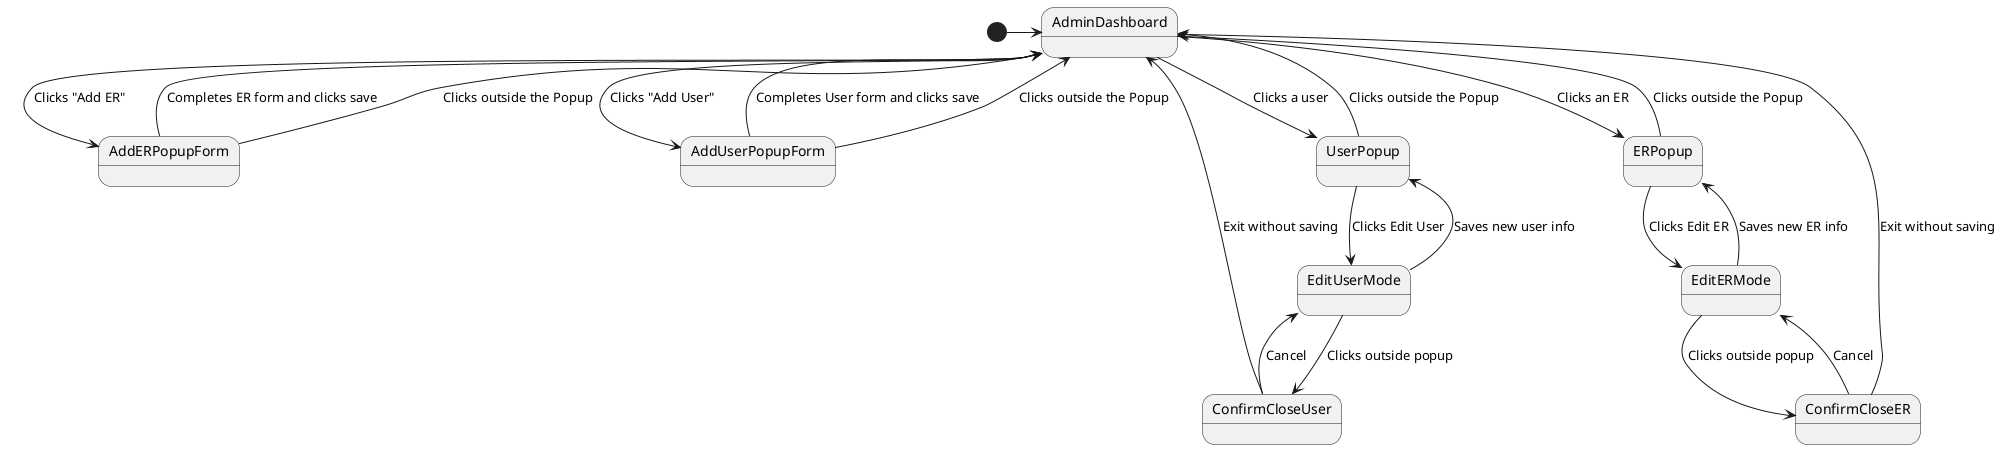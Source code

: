 @startuml

[*] -> AdminDashboard

AdminDashboard --> AddERPopupForm  : Clicks "Add ER"
AddERPopupForm  --> AdminDashboard : Completes ER form and clicks save
AddERPopupForm  --> AdminDashboard : Clicks outside the Popup

AdminDashboard --> AddUserPopupForm : Clicks "Add User"
AddUserPopupForm  --> AdminDashboard : Completes User form and clicks save
AddUserPopupForm  --> AdminDashboard : Clicks outside the Popup


AdminDashboard --> UserPopup : Clicks a user
UserPopup --> EditUserMode : Clicks Edit User
EditUserMode --> ConfirmCloseUser : Clicks outside popup
EditUserMode --> UserPopup : Saves new user info
ConfirmCloseUser --> EditUserMode : Cancel
ConfirmCloseUser --> AdminDashboard : Exit without saving
UserPopup --> AdminDashboard : Clicks outside the Popup

AdminDashboard --> ERPopup : Clicks an ER
ERPopup --> EditERMode : Clicks Edit ER
EditERMode --> ConfirmCloseER : Clicks outside popup
EditERMode --> ERPopup : Saves new ER info
ConfirmCloseER --> EditERMode : Cancel
ConfirmCloseER --> AdminDashboard : Exit without saving
ERPopup --> AdminDashboard : Clicks outside the Popup

@enduml
